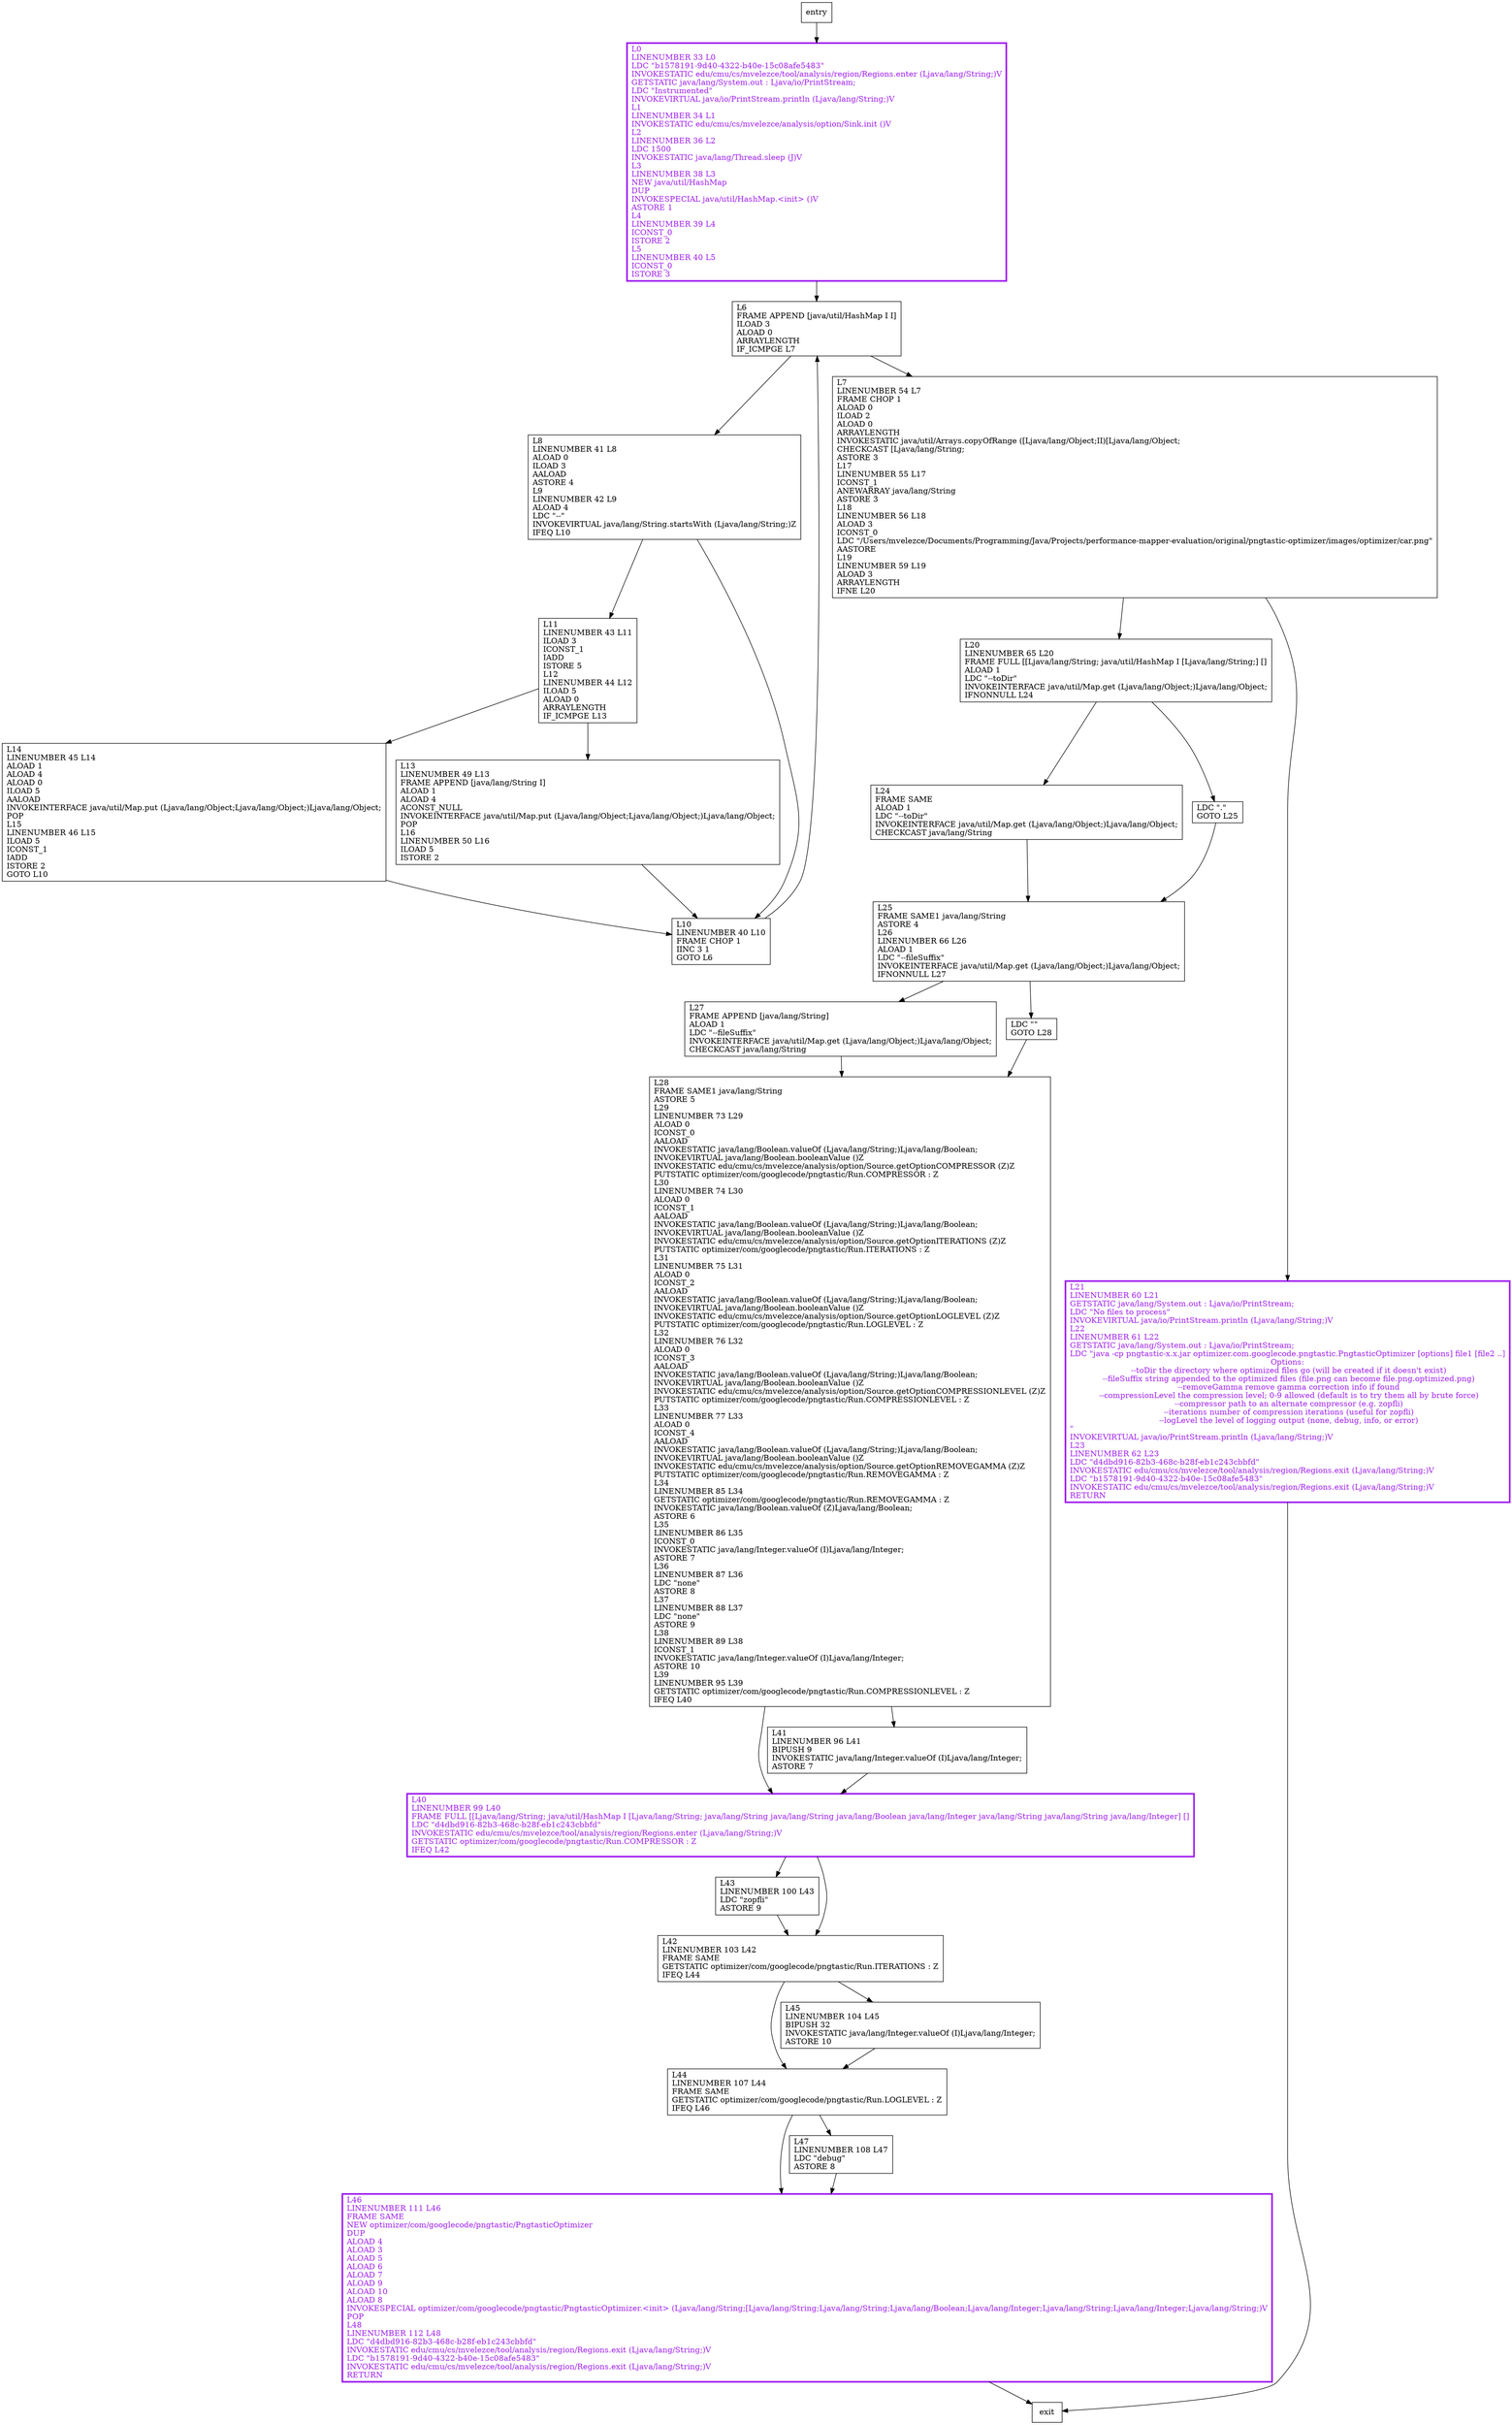 digraph main {
node [shape=record];
870248761 [label="L6\lFRAME APPEND [java/util/HashMap I I]\lILOAD 3\lALOAD 0\lARRAYLENGTH\lIF_ICMPGE L7\l"];
1855263924 [label="L10\lLINENUMBER 40 L10\lFRAME CHOP 1\lIINC 3 1\lGOTO L6\l"];
1648824585 [label="LDC \".\"\lGOTO L25\l"];
24694552 [label="L25\lFRAME SAME1 java/lang/String\lASTORE 4\lL26\lLINENUMBER 66 L26\lALOAD 1\lLDC \"--fileSuffix\"\lINVOKEINTERFACE java/util/Map.get (Ljava/lang/Object;)Ljava/lang/Object;\lIFNONNULL L27\l"];
1625460000 [label="L47\lLINENUMBER 108 L47\lLDC \"debug\"\lASTORE 8\l"];
1973975948 [label="L14\lLINENUMBER 45 L14\lALOAD 1\lALOAD 4\lALOAD 0\lILOAD 5\lAALOAD\lINVOKEINTERFACE java/util/Map.put (Ljava/lang/Object;Ljava/lang/Object;)Ljava/lang/Object;\lPOP\lL15\lLINENUMBER 46 L15\lILOAD 5\lICONST_1\lIADD\lISTORE 2\lGOTO L10\l"];
536304705 [label="L11\lLINENUMBER 43 L11\lILOAD 3\lICONST_1\lIADD\lISTORE 5\lL12\lLINENUMBER 44 L12\lILOAD 5\lALOAD 0\lARRAYLENGTH\lIF_ICMPGE L13\l"];
2062565979 [label="L41\lLINENUMBER 96 L41\lBIPUSH 9\lINVOKESTATIC java/lang/Integer.valueOf (I)Ljava/lang/Integer;\lASTORE 7\l"];
619917512 [label="LDC \"\"\lGOTO L28\l"];
874690081 [label="L8\lLINENUMBER 41 L8\lALOAD 0\lILOAD 3\lAALOAD\lASTORE 4\lL9\lLINENUMBER 42 L9\lALOAD 4\lLDC \"--\"\lINVOKEVIRTUAL java/lang/String.startsWith (Ljava/lang/String;)Z\lIFEQ L10\l"];
1203263677 [label="L42\lLINENUMBER 103 L42\lFRAME SAME\lGETSTATIC optimizer/com/googlecode/pngtastic/Run.ITERATIONS : Z\lIFEQ L44\l"];
651455443 [label="L24\lFRAME SAME\lALOAD 1\lLDC \"--toDir\"\lINVOKEINTERFACE java/util/Map.get (Ljava/lang/Object;)Ljava/lang/Object;\lCHECKCAST java/lang/String\l"];
1419398272 [label="L13\lLINENUMBER 49 L13\lFRAME APPEND [java/lang/String I]\lALOAD 1\lALOAD 4\lACONST_NULL\lINVOKEINTERFACE java/util/Map.put (Ljava/lang/Object;Ljava/lang/Object;)Ljava/lang/Object;\lPOP\lL16\lLINENUMBER 50 L16\lILOAD 5\lISTORE 2\l"];
2120659462 [label="L28\lFRAME SAME1 java/lang/String\lASTORE 5\lL29\lLINENUMBER 73 L29\lALOAD 0\lICONST_0\lAALOAD\lINVOKESTATIC java/lang/Boolean.valueOf (Ljava/lang/String;)Ljava/lang/Boolean;\lINVOKEVIRTUAL java/lang/Boolean.booleanValue ()Z\lINVOKESTATIC edu/cmu/cs/mvelezce/analysis/option/Source.getOptionCOMPRESSOR (Z)Z\lPUTSTATIC optimizer/com/googlecode/pngtastic/Run.COMPRESSOR : Z\lL30\lLINENUMBER 74 L30\lALOAD 0\lICONST_1\lAALOAD\lINVOKESTATIC java/lang/Boolean.valueOf (Ljava/lang/String;)Ljava/lang/Boolean;\lINVOKEVIRTUAL java/lang/Boolean.booleanValue ()Z\lINVOKESTATIC edu/cmu/cs/mvelezce/analysis/option/Source.getOptionITERATIONS (Z)Z\lPUTSTATIC optimizer/com/googlecode/pngtastic/Run.ITERATIONS : Z\lL31\lLINENUMBER 75 L31\lALOAD 0\lICONST_2\lAALOAD\lINVOKESTATIC java/lang/Boolean.valueOf (Ljava/lang/String;)Ljava/lang/Boolean;\lINVOKEVIRTUAL java/lang/Boolean.booleanValue ()Z\lINVOKESTATIC edu/cmu/cs/mvelezce/analysis/option/Source.getOptionLOGLEVEL (Z)Z\lPUTSTATIC optimizer/com/googlecode/pngtastic/Run.LOGLEVEL : Z\lL32\lLINENUMBER 76 L32\lALOAD 0\lICONST_3\lAALOAD\lINVOKESTATIC java/lang/Boolean.valueOf (Ljava/lang/String;)Ljava/lang/Boolean;\lINVOKEVIRTUAL java/lang/Boolean.booleanValue ()Z\lINVOKESTATIC edu/cmu/cs/mvelezce/analysis/option/Source.getOptionCOMPRESSIONLEVEL (Z)Z\lPUTSTATIC optimizer/com/googlecode/pngtastic/Run.COMPRESSIONLEVEL : Z\lL33\lLINENUMBER 77 L33\lALOAD 0\lICONST_4\lAALOAD\lINVOKESTATIC java/lang/Boolean.valueOf (Ljava/lang/String;)Ljava/lang/Boolean;\lINVOKEVIRTUAL java/lang/Boolean.booleanValue ()Z\lINVOKESTATIC edu/cmu/cs/mvelezce/analysis/option/Source.getOptionREMOVEGAMMA (Z)Z\lPUTSTATIC optimizer/com/googlecode/pngtastic/Run.REMOVEGAMMA : Z\lL34\lLINENUMBER 85 L34\lGETSTATIC optimizer/com/googlecode/pngtastic/Run.REMOVEGAMMA : Z\lINVOKESTATIC java/lang/Boolean.valueOf (Z)Ljava/lang/Boolean;\lASTORE 6\lL35\lLINENUMBER 86 L35\lICONST_0\lINVOKESTATIC java/lang/Integer.valueOf (I)Ljava/lang/Integer;\lASTORE 7\lL36\lLINENUMBER 87 L36\lLDC \"none\"\lASTORE 8\lL37\lLINENUMBER 88 L37\lLDC \"none\"\lASTORE 9\lL38\lLINENUMBER 89 L38\lICONST_1\lINVOKESTATIC java/lang/Integer.valueOf (I)Ljava/lang/Integer;\lASTORE 10\lL39\lLINENUMBER 95 L39\lGETSTATIC optimizer/com/googlecode/pngtastic/Run.COMPRESSIONLEVEL : Z\lIFEQ L40\l"];
1083975432 [label="L45\lLINENUMBER 104 L45\lBIPUSH 32\lINVOKESTATIC java/lang/Integer.valueOf (I)Ljava/lang/Integer;\lASTORE 10\l"];
278271574 [label="L21\lLINENUMBER 60 L21\lGETSTATIC java/lang/System.out : Ljava/io/PrintStream;\lLDC \"No files to process\"\lINVOKEVIRTUAL java/io/PrintStream.println (Ljava/lang/String;)V\lL22\lLINENUMBER 61 L22\lGETSTATIC java/lang/System.out : Ljava/io/PrintStream;\lLDC \"java -cp pngtastic-x.x.jar optimizer.com.googlecode.pngtastic.PngtasticOptimizer [options] file1 [file2 ..]\nOptions:\n  --toDir            the directory where optimized files go (will be created if it doesn't exist)\n  --fileSuffix       string appended to the optimized files (file.png can become file.png.optimized.png)\n  --removeGamma      remove gamma correction info if found\n  --compressionLevel the compression level; 0-9 allowed (default is to try them all by brute force)\n  --compressor       path to an alternate compressor (e.g. zopfli)\n  --iterations       number of compression iterations (useful for zopfli)\n  --logLevel         the level of logging output (none, debug, info, or error)\n\"\lINVOKEVIRTUAL java/io/PrintStream.println (Ljava/lang/String;)V\lL23\lLINENUMBER 62 L23\lLDC \"d4dbd916-82b3-468c-b28f-eb1c243cbbfd\"\lINVOKESTATIC edu/cmu/cs/mvelezce/tool/analysis/region/Regions.exit (Ljava/lang/String;)V\lLDC \"b1578191-9d40-4322-b40e-15c08afe5483\"\lINVOKESTATIC edu/cmu/cs/mvelezce/tool/analysis/region/Regions.exit (Ljava/lang/String;)V\lRETURN\l"];
478864778 [label="L7\lLINENUMBER 54 L7\lFRAME CHOP 1\lALOAD 0\lILOAD 2\lALOAD 0\lARRAYLENGTH\lINVOKESTATIC java/util/Arrays.copyOfRange ([Ljava/lang/Object;II)[Ljava/lang/Object;\lCHECKCAST [Ljava/lang/String;\lASTORE 3\lL17\lLINENUMBER 55 L17\lICONST_1\lANEWARRAY java/lang/String\lASTORE 3\lL18\lLINENUMBER 56 L18\lALOAD 3\lICONST_0\lLDC \"/Users/mvelezce/Documents/Programming/Java/Projects/performance-mapper-evaluation/original/pngtastic-optimizer/images/optimizer/car.png\"\lAASTORE\lL19\lLINENUMBER 59 L19\lALOAD 3\lARRAYLENGTH\lIFNE L20\l"];
958505693 [label="L40\lLINENUMBER 99 L40\lFRAME FULL [[Ljava/lang/String; java/util/HashMap I [Ljava/lang/String; java/lang/String java/lang/String java/lang/Boolean java/lang/Integer java/lang/String java/lang/String java/lang/Integer] []\lLDC \"d4dbd916-82b3-468c-b28f-eb1c243cbbfd\"\lINVOKESTATIC edu/cmu/cs/mvelezce/tool/analysis/region/Regions.enter (Ljava/lang/String;)V\lGETSTATIC optimizer/com/googlecode/pngtastic/Run.COMPRESSOR : Z\lIFEQ L42\l"];
1474612961 [label="L0\lLINENUMBER 33 L0\lLDC \"b1578191-9d40-4322-b40e-15c08afe5483\"\lINVOKESTATIC edu/cmu/cs/mvelezce/tool/analysis/region/Regions.enter (Ljava/lang/String;)V\lGETSTATIC java/lang/System.out : Ljava/io/PrintStream;\lLDC \"Instrumented\"\lINVOKEVIRTUAL java/io/PrintStream.println (Ljava/lang/String;)V\lL1\lLINENUMBER 34 L1\lINVOKESTATIC edu/cmu/cs/mvelezce/analysis/option/Sink.init ()V\lL2\lLINENUMBER 36 L2\lLDC 1500\lINVOKESTATIC java/lang/Thread.sleep (J)V\lL3\lLINENUMBER 38 L3\lNEW java/util/HashMap\lDUP\lINVOKESPECIAL java/util/HashMap.\<init\> ()V\lASTORE 1\lL4\lLINENUMBER 39 L4\lICONST_0\lISTORE 2\lL5\lLINENUMBER 40 L5\lICONST_0\lISTORE 3\l"];
376354391 [label="L20\lLINENUMBER 65 L20\lFRAME FULL [[Ljava/lang/String; java/util/HashMap I [Ljava/lang/String;] []\lALOAD 1\lLDC \"--toDir\"\lINVOKEINTERFACE java/util/Map.get (Ljava/lang/Object;)Ljava/lang/Object;\lIFNONNULL L24\l"];
939935945 [label="L44\lLINENUMBER 107 L44\lFRAME SAME\lGETSTATIC optimizer/com/googlecode/pngtastic/Run.LOGLEVEL : Z\lIFEQ L46\l"];
561798599 [label="L27\lFRAME APPEND [java/lang/String]\lALOAD 1\lLDC \"--fileSuffix\"\lINVOKEINTERFACE java/util/Map.get (Ljava/lang/Object;)Ljava/lang/Object;\lCHECKCAST java/lang/String\l"];
210056398 [label="L43\lLINENUMBER 100 L43\lLDC \"zopfli\"\lASTORE 9\l"];
1172632086 [label="L46\lLINENUMBER 111 L46\lFRAME SAME\lNEW optimizer/com/googlecode/pngtastic/PngtasticOptimizer\lDUP\lALOAD 4\lALOAD 3\lALOAD 5\lALOAD 6\lALOAD 7\lALOAD 9\lALOAD 10\lALOAD 8\lINVOKESPECIAL optimizer/com/googlecode/pngtastic/PngtasticOptimizer.\<init\> (Ljava/lang/String;[Ljava/lang/String;Ljava/lang/String;Ljava/lang/Boolean;Ljava/lang/Integer;Ljava/lang/String;Ljava/lang/Integer;Ljava/lang/String;)V\lPOP\lL48\lLINENUMBER 112 L48\lLDC \"d4dbd916-82b3-468c-b28f-eb1c243cbbfd\"\lINVOKESTATIC edu/cmu/cs/mvelezce/tool/analysis/region/Regions.exit (Ljava/lang/String;)V\lLDC \"b1578191-9d40-4322-b40e-15c08afe5483\"\lINVOKESTATIC edu/cmu/cs/mvelezce/tool/analysis/region/Regions.exit (Ljava/lang/String;)V\lRETURN\l"];
entry;
exit;
870248761 -> 478864778;
870248761 -> 874690081;
1855263924 -> 870248761;
24694552 -> 619917512;
24694552 -> 561798599;
1625460000 -> 1172632086;
2062565979 -> 958505693;
1203263677 -> 1083975432;
1203263677 -> 939935945;
1419398272 -> 1855263924;
2120659462 -> 958505693;
2120659462 -> 2062565979;
1083975432 -> 939935945;
278271574 -> exit;
958505693 -> 210056398;
958505693 -> 1203263677;
376354391 -> 1648824585;
376354391 -> 651455443;
939935945 -> 1625460000;
939935945 -> 1172632086;
1648824585 -> 24694552;
1973975948 -> 1855263924;
536304705 -> 1419398272;
536304705 -> 1973975948;
619917512 -> 2120659462;
874690081 -> 1855263924;
874690081 -> 536304705;
651455443 -> 24694552;
entry -> 1474612961;
478864778 -> 278271574;
478864778 -> 376354391;
1474612961 -> 870248761;
561798599 -> 2120659462;
210056398 -> 1203263677;
1172632086 -> exit;
278271574[fontcolor="purple", penwidth=3, color="purple"];
958505693[fontcolor="purple", penwidth=3, color="purple"];
1474612961[fontcolor="purple", penwidth=3, color="purple"];
1172632086[fontcolor="purple", penwidth=3, color="purple"];
}
